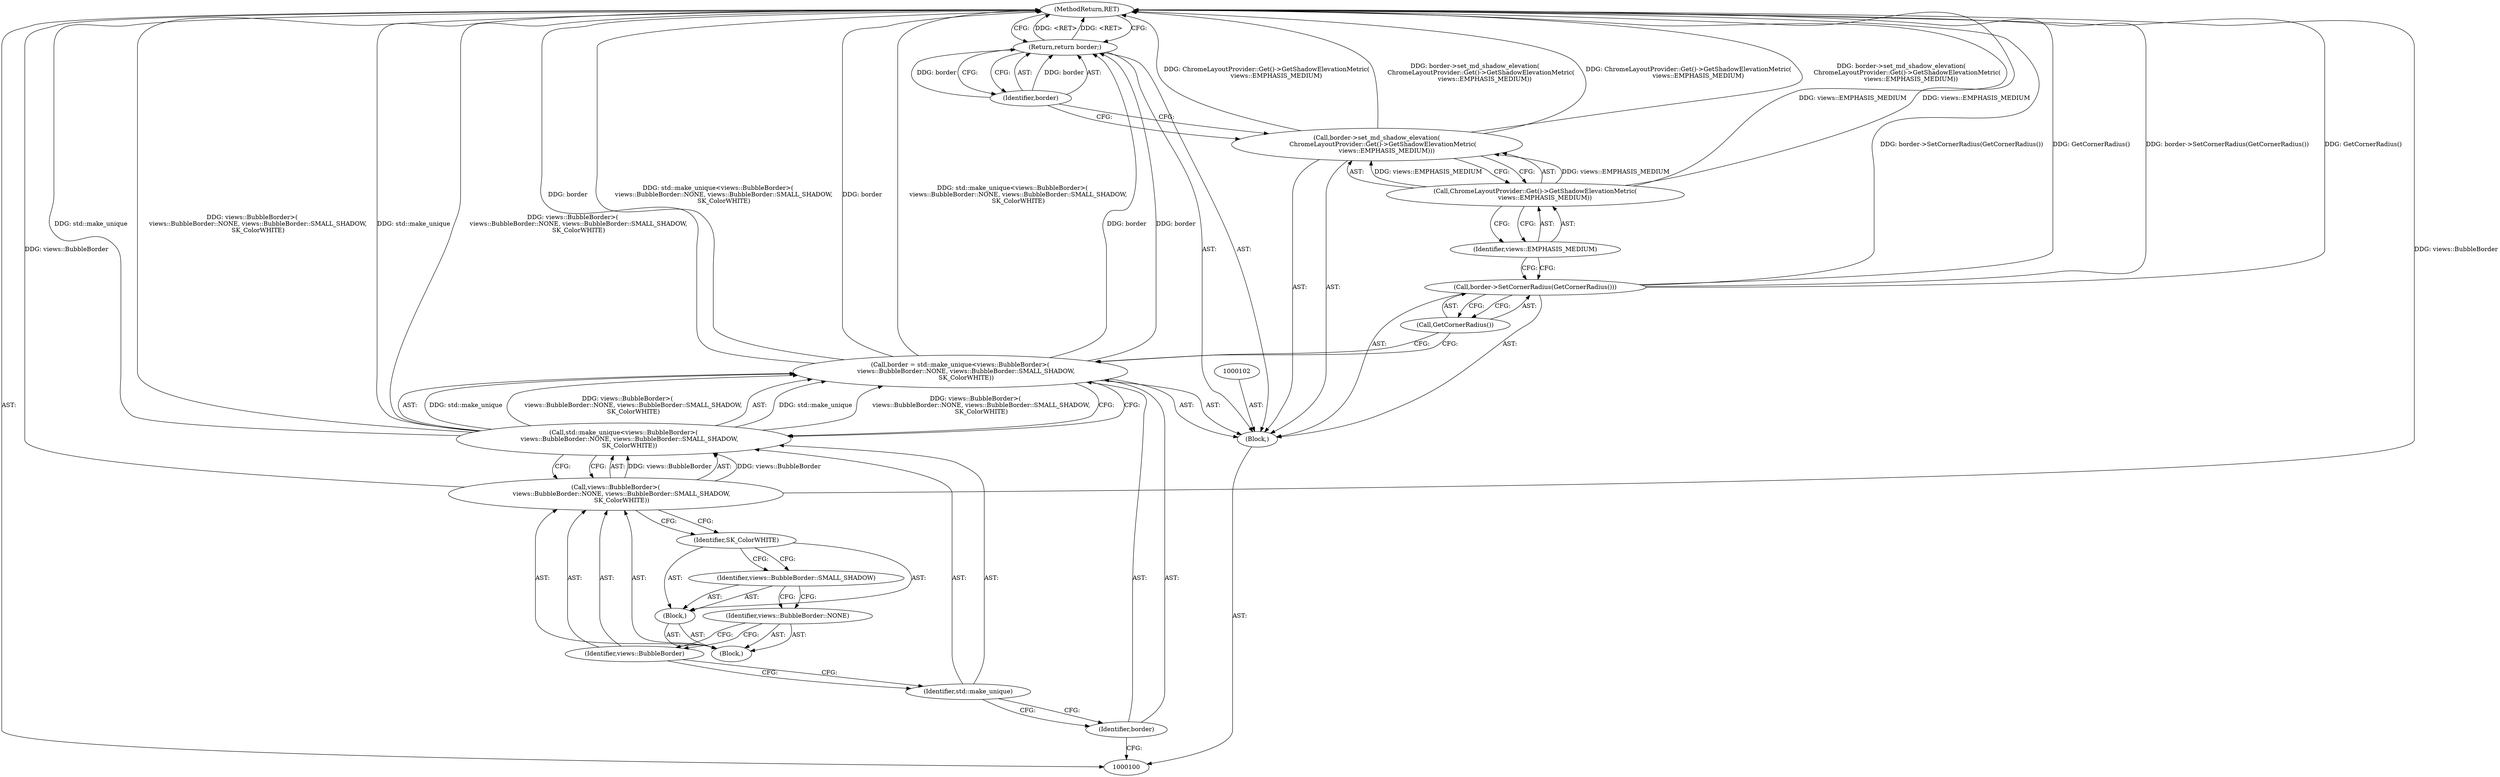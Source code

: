 digraph "1_Chrome_f2d26633cbd50735ac2af30436888b71ac0abad3_1" {
"1000121" [label="(MethodReturn,RET)"];
"1000101" [label="(Block,)"];
"1000105" [label="(Call,std::make_unique<views::BubbleBorder>(\n      views::BubbleBorder::NONE, views::BubbleBorder::SMALL_SHADOW,\n      SK_ColorWHITE))"];
"1000106" [label="(Identifier,std::make_unique)"];
"1000107" [label="(Call,views::BubbleBorder>(\n      views::BubbleBorder::NONE, views::BubbleBorder::SMALL_SHADOW,\n      SK_ColorWHITE))"];
"1000108" [label="(Identifier,views::BubbleBorder)"];
"1000103" [label="(Call,border = std::make_unique<views::BubbleBorder>(\n      views::BubbleBorder::NONE, views::BubbleBorder::SMALL_SHADOW,\n      SK_ColorWHITE))"];
"1000104" [label="(Identifier,border)"];
"1000111" [label="(Block,)"];
"1000112" [label="(Identifier,views::BubbleBorder::SMALL_SHADOW)"];
"1000109" [label="(Block,)"];
"1000110" [label="(Identifier,views::BubbleBorder::NONE)"];
"1000113" [label="(Identifier,SK_ColorWHITE)"];
"1000114" [label="(Call,border->SetCornerRadius(GetCornerRadius()))"];
"1000115" [label="(Call,GetCornerRadius())"];
"1000116" [label="(Call,border->set_md_shadow_elevation(\n      ChromeLayoutProvider::Get()->GetShadowElevationMetric(\n          views::EMPHASIS_MEDIUM)))"];
"1000117" [label="(Call,ChromeLayoutProvider::Get()->GetShadowElevationMetric(\n          views::EMPHASIS_MEDIUM))"];
"1000118" [label="(Identifier,views::EMPHASIS_MEDIUM)"];
"1000119" [label="(Return,return border;)"];
"1000120" [label="(Identifier,border)"];
"1000121" -> "1000100"  [label="AST: "];
"1000121" -> "1000119"  [label="CFG: "];
"1000116" -> "1000121"  [label="DDG: ChromeLayoutProvider::Get()->GetShadowElevationMetric(\n          views::EMPHASIS_MEDIUM)"];
"1000116" -> "1000121"  [label="DDG: border->set_md_shadow_elevation(\n      ChromeLayoutProvider::Get()->GetShadowElevationMetric(\n          views::EMPHASIS_MEDIUM))"];
"1000107" -> "1000121"  [label="DDG: views::BubbleBorder"];
"1000105" -> "1000121"  [label="DDG: views::BubbleBorder>(\n      views::BubbleBorder::NONE, views::BubbleBorder::SMALL_SHADOW,\n      SK_ColorWHITE)"];
"1000105" -> "1000121"  [label="DDG: std::make_unique"];
"1000103" -> "1000121"  [label="DDG: border"];
"1000103" -> "1000121"  [label="DDG: std::make_unique<views::BubbleBorder>(\n      views::BubbleBorder::NONE, views::BubbleBorder::SMALL_SHADOW,\n      SK_ColorWHITE)"];
"1000114" -> "1000121"  [label="DDG: border->SetCornerRadius(GetCornerRadius())"];
"1000114" -> "1000121"  [label="DDG: GetCornerRadius()"];
"1000117" -> "1000121"  [label="DDG: views::EMPHASIS_MEDIUM"];
"1000119" -> "1000121"  [label="DDG: <RET>"];
"1000101" -> "1000100"  [label="AST: "];
"1000102" -> "1000101"  [label="AST: "];
"1000103" -> "1000101"  [label="AST: "];
"1000114" -> "1000101"  [label="AST: "];
"1000116" -> "1000101"  [label="AST: "];
"1000119" -> "1000101"  [label="AST: "];
"1000105" -> "1000103"  [label="AST: "];
"1000105" -> "1000107"  [label="CFG: "];
"1000106" -> "1000105"  [label="AST: "];
"1000107" -> "1000105"  [label="AST: "];
"1000103" -> "1000105"  [label="CFG: "];
"1000105" -> "1000121"  [label="DDG: views::BubbleBorder>(\n      views::BubbleBorder::NONE, views::BubbleBorder::SMALL_SHADOW,\n      SK_ColorWHITE)"];
"1000105" -> "1000121"  [label="DDG: std::make_unique"];
"1000105" -> "1000103"  [label="DDG: std::make_unique"];
"1000105" -> "1000103"  [label="DDG: views::BubbleBorder>(\n      views::BubbleBorder::NONE, views::BubbleBorder::SMALL_SHADOW,\n      SK_ColorWHITE)"];
"1000107" -> "1000105"  [label="DDG: views::BubbleBorder"];
"1000106" -> "1000105"  [label="AST: "];
"1000106" -> "1000104"  [label="CFG: "];
"1000108" -> "1000106"  [label="CFG: "];
"1000107" -> "1000105"  [label="AST: "];
"1000107" -> "1000113"  [label="CFG: "];
"1000108" -> "1000107"  [label="AST: "];
"1000109" -> "1000107"  [label="AST: "];
"1000105" -> "1000107"  [label="CFG: "];
"1000107" -> "1000121"  [label="DDG: views::BubbleBorder"];
"1000107" -> "1000105"  [label="DDG: views::BubbleBorder"];
"1000108" -> "1000107"  [label="AST: "];
"1000108" -> "1000106"  [label="CFG: "];
"1000110" -> "1000108"  [label="CFG: "];
"1000103" -> "1000101"  [label="AST: "];
"1000103" -> "1000105"  [label="CFG: "];
"1000104" -> "1000103"  [label="AST: "];
"1000105" -> "1000103"  [label="AST: "];
"1000115" -> "1000103"  [label="CFG: "];
"1000103" -> "1000121"  [label="DDG: border"];
"1000103" -> "1000121"  [label="DDG: std::make_unique<views::BubbleBorder>(\n      views::BubbleBorder::NONE, views::BubbleBorder::SMALL_SHADOW,\n      SK_ColorWHITE)"];
"1000105" -> "1000103"  [label="DDG: std::make_unique"];
"1000105" -> "1000103"  [label="DDG: views::BubbleBorder>(\n      views::BubbleBorder::NONE, views::BubbleBorder::SMALL_SHADOW,\n      SK_ColorWHITE)"];
"1000103" -> "1000119"  [label="DDG: border"];
"1000104" -> "1000103"  [label="AST: "];
"1000104" -> "1000100"  [label="CFG: "];
"1000106" -> "1000104"  [label="CFG: "];
"1000111" -> "1000109"  [label="AST: "];
"1000112" -> "1000111"  [label="AST: "];
"1000113" -> "1000111"  [label="AST: "];
"1000112" -> "1000111"  [label="AST: "];
"1000112" -> "1000110"  [label="CFG: "];
"1000113" -> "1000112"  [label="CFG: "];
"1000109" -> "1000107"  [label="AST: "];
"1000110" -> "1000109"  [label="AST: "];
"1000111" -> "1000109"  [label="AST: "];
"1000110" -> "1000109"  [label="AST: "];
"1000110" -> "1000108"  [label="CFG: "];
"1000112" -> "1000110"  [label="CFG: "];
"1000113" -> "1000111"  [label="AST: "];
"1000113" -> "1000112"  [label="CFG: "];
"1000107" -> "1000113"  [label="CFG: "];
"1000114" -> "1000101"  [label="AST: "];
"1000114" -> "1000115"  [label="CFG: "];
"1000115" -> "1000114"  [label="AST: "];
"1000118" -> "1000114"  [label="CFG: "];
"1000114" -> "1000121"  [label="DDG: border->SetCornerRadius(GetCornerRadius())"];
"1000114" -> "1000121"  [label="DDG: GetCornerRadius()"];
"1000115" -> "1000114"  [label="AST: "];
"1000115" -> "1000103"  [label="CFG: "];
"1000114" -> "1000115"  [label="CFG: "];
"1000116" -> "1000101"  [label="AST: "];
"1000116" -> "1000117"  [label="CFG: "];
"1000117" -> "1000116"  [label="AST: "];
"1000120" -> "1000116"  [label="CFG: "];
"1000116" -> "1000121"  [label="DDG: ChromeLayoutProvider::Get()->GetShadowElevationMetric(\n          views::EMPHASIS_MEDIUM)"];
"1000116" -> "1000121"  [label="DDG: border->set_md_shadow_elevation(\n      ChromeLayoutProvider::Get()->GetShadowElevationMetric(\n          views::EMPHASIS_MEDIUM))"];
"1000117" -> "1000116"  [label="DDG: views::EMPHASIS_MEDIUM"];
"1000117" -> "1000116"  [label="AST: "];
"1000117" -> "1000118"  [label="CFG: "];
"1000118" -> "1000117"  [label="AST: "];
"1000116" -> "1000117"  [label="CFG: "];
"1000117" -> "1000121"  [label="DDG: views::EMPHASIS_MEDIUM"];
"1000117" -> "1000116"  [label="DDG: views::EMPHASIS_MEDIUM"];
"1000118" -> "1000117"  [label="AST: "];
"1000118" -> "1000114"  [label="CFG: "];
"1000117" -> "1000118"  [label="CFG: "];
"1000119" -> "1000101"  [label="AST: "];
"1000119" -> "1000120"  [label="CFG: "];
"1000120" -> "1000119"  [label="AST: "];
"1000121" -> "1000119"  [label="CFG: "];
"1000119" -> "1000121"  [label="DDG: <RET>"];
"1000120" -> "1000119"  [label="DDG: border"];
"1000103" -> "1000119"  [label="DDG: border"];
"1000120" -> "1000119"  [label="AST: "];
"1000120" -> "1000116"  [label="CFG: "];
"1000119" -> "1000120"  [label="CFG: "];
"1000120" -> "1000119"  [label="DDG: border"];
}
